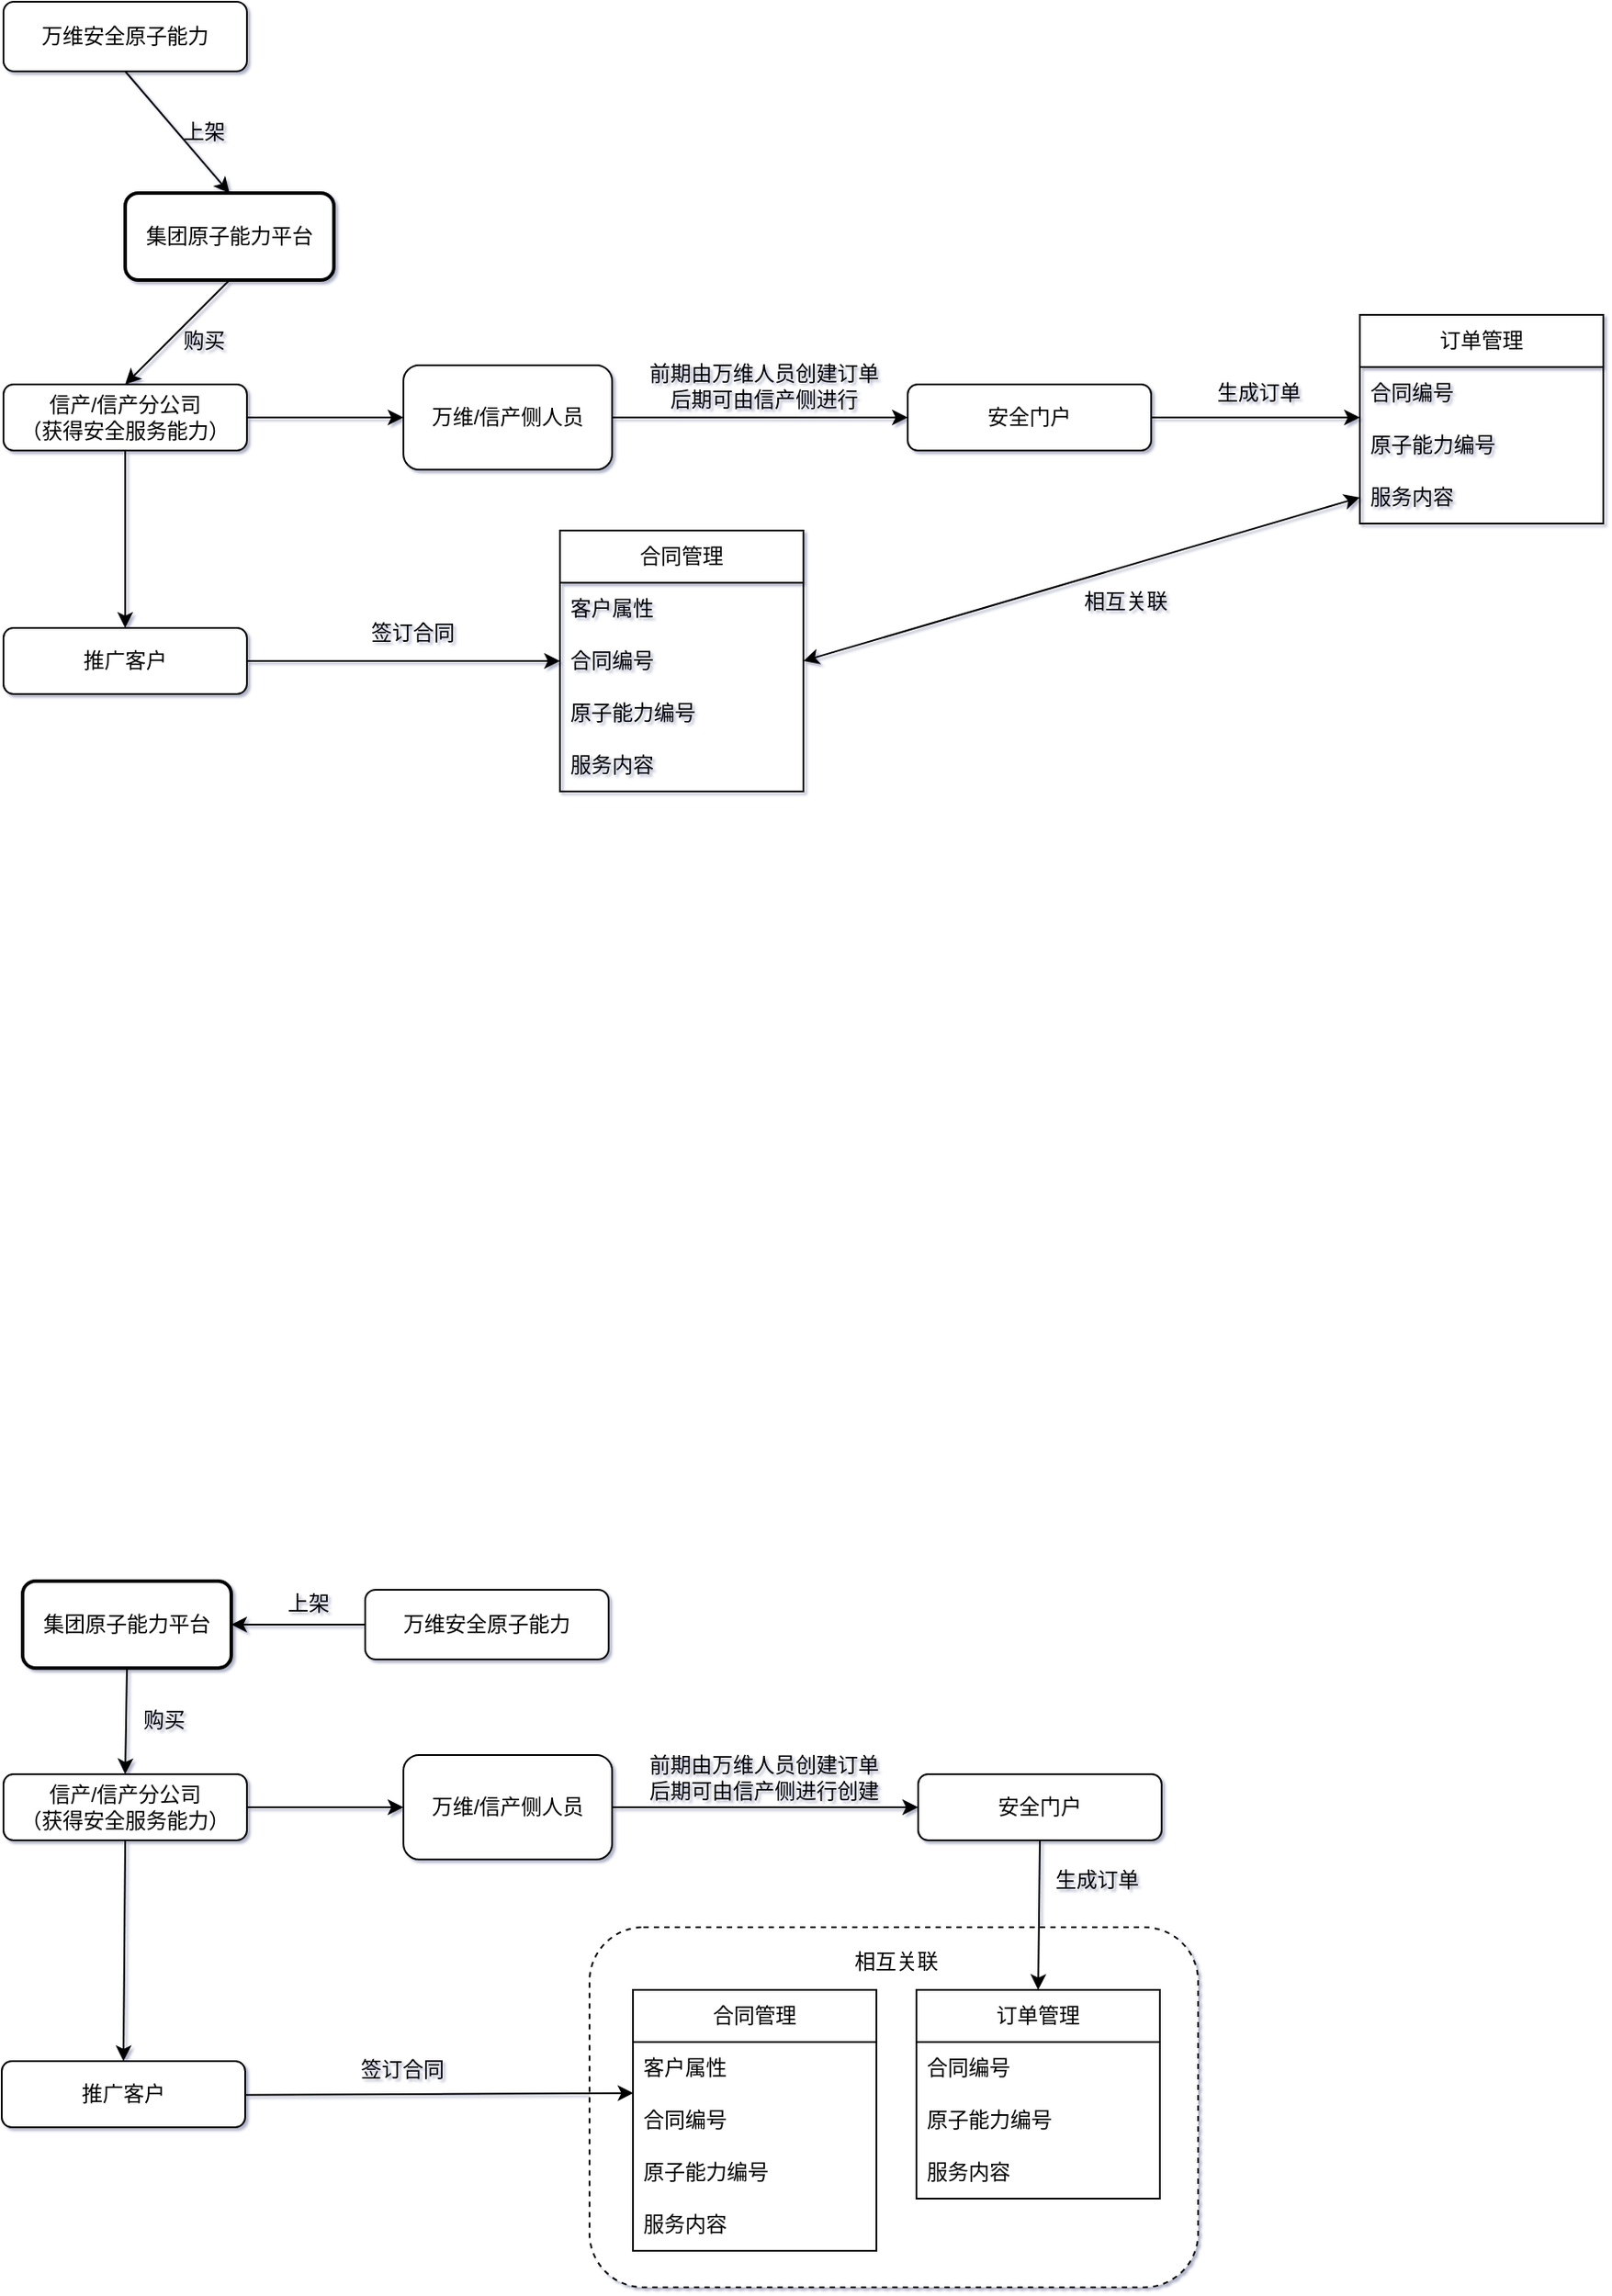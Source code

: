 <mxfile version="21.3.2" type="github">
  <diagram name="第 1 页" id="69bavuT4Y6ZkjZBTgYTI">
    <mxGraphModel dx="1290" dy="575" grid="0" gridSize="10" guides="0" tooltips="1" connect="1" arrows="1" fold="1" page="1" pageScale="1" pageWidth="3300" pageHeight="4681" background="none" math="0" shadow="1">
      <root>
        <mxCell id="0" />
        <mxCell id="1" parent="0" />
        <mxCell id="oKS_MSQMzxRkG_n-hq2M-1" value="集团原子能力平台" style="rounded=1;whiteSpace=wrap;html=1;strokeWidth=2;strokeColor=default;gradientColor=none;fillStyle=auto;" vertex="1" parent="1">
          <mxGeometry x="160" y="170" width="120" height="50" as="geometry" />
        </mxCell>
        <mxCell id="oKS_MSQMzxRkG_n-hq2M-2" value="万维安全原子能力" style="rounded=1;whiteSpace=wrap;html=1;" vertex="1" parent="1">
          <mxGeometry x="90" y="60" width="140" height="40" as="geometry" />
        </mxCell>
        <mxCell id="oKS_MSQMzxRkG_n-hq2M-4" value="" style="endArrow=classic;html=1;rounded=0;entryX=0.5;entryY=0;entryDx=0;entryDy=0;exitX=0.5;exitY=1;exitDx=0;exitDy=0;" edge="1" parent="1" source="oKS_MSQMzxRkG_n-hq2M-2" target="oKS_MSQMzxRkG_n-hq2M-1">
          <mxGeometry width="50" height="50" relative="1" as="geometry">
            <mxPoint x="410" y="240" as="sourcePoint" />
            <mxPoint x="460" y="190" as="targetPoint" />
          </mxGeometry>
        </mxCell>
        <mxCell id="oKS_MSQMzxRkG_n-hq2M-5" value="上架" style="text;html=1;align=center;verticalAlign=middle;resizable=0;points=[];autosize=1;strokeColor=none;fillColor=none;" vertex="1" parent="1">
          <mxGeometry x="180" y="120" width="50" height="30" as="geometry" />
        </mxCell>
        <mxCell id="oKS_MSQMzxRkG_n-hq2M-7" value="信产/信产分公司&lt;br&gt;（获得安全服务能力）" style="rounded=1;whiteSpace=wrap;html=1;" vertex="1" parent="1">
          <mxGeometry x="90" y="280" width="140" height="38" as="geometry" />
        </mxCell>
        <mxCell id="oKS_MSQMzxRkG_n-hq2M-8" value="" style="endArrow=classic;html=1;rounded=0;entryX=0.5;entryY=0;entryDx=0;entryDy=0;exitX=0.5;exitY=1;exitDx=0;exitDy=0;" edge="1" parent="1" source="oKS_MSQMzxRkG_n-hq2M-1" target="oKS_MSQMzxRkG_n-hq2M-7">
          <mxGeometry width="50" height="50" relative="1" as="geometry">
            <mxPoint x="410" y="240" as="sourcePoint" />
            <mxPoint x="460" y="190" as="targetPoint" />
          </mxGeometry>
        </mxCell>
        <mxCell id="oKS_MSQMzxRkG_n-hq2M-9" value="购买" style="text;html=1;align=center;verticalAlign=middle;resizable=0;points=[];autosize=1;strokeColor=none;fillColor=none;" vertex="1" parent="1">
          <mxGeometry x="180" y="240" width="50" height="30" as="geometry" />
        </mxCell>
        <mxCell id="oKS_MSQMzxRkG_n-hq2M-13" value="安全门户" style="rounded=1;whiteSpace=wrap;html=1;" vertex="1" parent="1">
          <mxGeometry x="610" y="280" width="140" height="38" as="geometry" />
        </mxCell>
        <mxCell id="oKS_MSQMzxRkG_n-hq2M-16" value="万维/信产侧人员" style="rounded=1;whiteSpace=wrap;html=1;" vertex="1" parent="1">
          <mxGeometry x="320" y="269" width="120" height="60" as="geometry" />
        </mxCell>
        <mxCell id="oKS_MSQMzxRkG_n-hq2M-17" value="" style="endArrow=classic;html=1;rounded=0;entryX=0;entryY=0.5;entryDx=0;entryDy=0;exitX=1;exitY=0.5;exitDx=0;exitDy=0;" edge="1" parent="1" source="oKS_MSQMzxRkG_n-hq2M-16" target="oKS_MSQMzxRkG_n-hq2M-13">
          <mxGeometry width="50" height="50" relative="1" as="geometry">
            <mxPoint x="470" y="311" as="sourcePoint" />
            <mxPoint x="520" y="261" as="targetPoint" />
          </mxGeometry>
        </mxCell>
        <mxCell id="oKS_MSQMzxRkG_n-hq2M-18" value="前期由万维人员创建订单&lt;br style=&quot;border-color: var(--border-color);&quot;&gt;&lt;span style=&quot;&quot;&gt;后期可由信产侧进行&lt;/span&gt;" style="text;html=1;align=center;verticalAlign=middle;resizable=0;points=[];autosize=1;strokeColor=none;fillColor=none;" vertex="1" parent="1">
          <mxGeometry x="447" y="261" width="160" height="40" as="geometry" />
        </mxCell>
        <mxCell id="oKS_MSQMzxRkG_n-hq2M-23" value="推广客户" style="rounded=1;whiteSpace=wrap;html=1;" vertex="1" parent="1">
          <mxGeometry x="90" y="420" width="140" height="38" as="geometry" />
        </mxCell>
        <mxCell id="oKS_MSQMzxRkG_n-hq2M-24" value="" style="endArrow=classic;html=1;rounded=0;entryX=0.5;entryY=0;entryDx=0;entryDy=0;exitX=0.5;exitY=1;exitDx=0;exitDy=0;" edge="1" parent="1" source="oKS_MSQMzxRkG_n-hq2M-7" target="oKS_MSQMzxRkG_n-hq2M-23">
          <mxGeometry width="50" height="50" relative="1" as="geometry">
            <mxPoint x="370" y="310" as="sourcePoint" />
            <mxPoint x="420" y="260" as="targetPoint" />
          </mxGeometry>
        </mxCell>
        <mxCell id="oKS_MSQMzxRkG_n-hq2M-25" value="" style="endArrow=classic;html=1;rounded=0;entryX=0;entryY=0.5;entryDx=0;entryDy=0;exitX=1;exitY=0.5;exitDx=0;exitDy=0;" edge="1" parent="1" source="oKS_MSQMzxRkG_n-hq2M-23" target="oKS_MSQMzxRkG_n-hq2M-27">
          <mxGeometry width="50" height="50" relative="1" as="geometry">
            <mxPoint x="420" y="350" as="sourcePoint" />
            <mxPoint x="420" y="440" as="targetPoint" />
          </mxGeometry>
        </mxCell>
        <mxCell id="oKS_MSQMzxRkG_n-hq2M-26" value="合同管理" style="swimlane;fontStyle=0;childLayout=stackLayout;horizontal=1;startSize=30;horizontalStack=0;resizeParent=1;resizeParentMax=0;resizeLast=0;collapsible=1;marginBottom=0;whiteSpace=wrap;html=1;" vertex="1" parent="1">
          <mxGeometry x="410" y="364" width="140" height="150" as="geometry" />
        </mxCell>
        <mxCell id="oKS_MSQMzxRkG_n-hq2M-46" value="客户属性" style="text;strokeColor=none;fillColor=none;align=left;verticalAlign=middle;spacingLeft=4;spacingRight=4;overflow=hidden;points=[[0,0.5],[1,0.5]];portConstraint=eastwest;rotatable=0;whiteSpace=wrap;html=1;" vertex="1" parent="oKS_MSQMzxRkG_n-hq2M-26">
          <mxGeometry y="30" width="140" height="30" as="geometry" />
        </mxCell>
        <mxCell id="oKS_MSQMzxRkG_n-hq2M-27" value="合同编号" style="text;strokeColor=none;fillColor=none;align=left;verticalAlign=middle;spacingLeft=4;spacingRight=4;overflow=hidden;points=[[0,0.5],[1,0.5]];portConstraint=eastwest;rotatable=0;whiteSpace=wrap;html=1;" vertex="1" parent="oKS_MSQMzxRkG_n-hq2M-26">
          <mxGeometry y="60" width="140" height="30" as="geometry" />
        </mxCell>
        <mxCell id="oKS_MSQMzxRkG_n-hq2M-28" value="原子能力编号" style="text;strokeColor=none;fillColor=none;align=left;verticalAlign=middle;spacingLeft=4;spacingRight=4;overflow=hidden;points=[[0,0.5],[1,0.5]];portConstraint=eastwest;rotatable=0;whiteSpace=wrap;html=1;" vertex="1" parent="oKS_MSQMzxRkG_n-hq2M-26">
          <mxGeometry y="90" width="140" height="30" as="geometry" />
        </mxCell>
        <mxCell id="oKS_MSQMzxRkG_n-hq2M-29" value="服务内容" style="text;strokeColor=none;fillColor=none;align=left;verticalAlign=middle;spacingLeft=4;spacingRight=4;overflow=hidden;points=[[0,0.5],[1,0.5]];portConstraint=eastwest;rotatable=0;whiteSpace=wrap;html=1;" vertex="1" parent="oKS_MSQMzxRkG_n-hq2M-26">
          <mxGeometry y="120" width="140" height="30" as="geometry" />
        </mxCell>
        <mxCell id="oKS_MSQMzxRkG_n-hq2M-30" value="签订合同" style="text;html=1;align=center;verticalAlign=middle;resizable=0;points=[];autosize=1;strokeColor=none;fillColor=none;" vertex="1" parent="1">
          <mxGeometry x="290" y="408" width="70" height="30" as="geometry" />
        </mxCell>
        <mxCell id="oKS_MSQMzxRkG_n-hq2M-32" value="" style="endArrow=classic;html=1;rounded=0;entryX=0;entryY=0.5;entryDx=0;entryDy=0;exitX=1;exitY=0.5;exitDx=0;exitDy=0;" edge="1" parent="1" source="oKS_MSQMzxRkG_n-hq2M-7" target="oKS_MSQMzxRkG_n-hq2M-16">
          <mxGeometry width="50" height="50" relative="1" as="geometry">
            <mxPoint x="540" y="310" as="sourcePoint" />
            <mxPoint x="590" y="260" as="targetPoint" />
          </mxGeometry>
        </mxCell>
        <mxCell id="oKS_MSQMzxRkG_n-hq2M-35" value="" style="endArrow=classic;html=1;rounded=0;entryX=0;entryY=0.5;entryDx=0;entryDy=0;exitX=1;exitY=0.5;exitDx=0;exitDy=0;" edge="1" parent="1" source="oKS_MSQMzxRkG_n-hq2M-13">
          <mxGeometry width="50" height="50" relative="1" as="geometry">
            <mxPoint x="800" y="310" as="sourcePoint" />
            <mxPoint x="870" y="299" as="targetPoint" />
          </mxGeometry>
        </mxCell>
        <mxCell id="oKS_MSQMzxRkG_n-hq2M-36" value="生成订单" style="text;html=1;strokeColor=none;fillColor=none;align=center;verticalAlign=middle;whiteSpace=wrap;rounded=0;" vertex="1" parent="1">
          <mxGeometry x="782" y="270" width="60" height="30" as="geometry" />
        </mxCell>
        <mxCell id="oKS_MSQMzxRkG_n-hq2M-38" value="" style="endArrow=classic;startArrow=classic;html=1;rounded=0;exitX=1;exitY=0.5;exitDx=0;exitDy=0;entryX=0;entryY=0.5;entryDx=0;entryDy=0;" edge="1" parent="1" source="oKS_MSQMzxRkG_n-hq2M-27" target="oKS_MSQMzxRkG_n-hq2M-44">
          <mxGeometry width="50" height="50" relative="1" as="geometry">
            <mxPoint x="730" y="310" as="sourcePoint" />
            <mxPoint x="940" y="440" as="targetPoint" />
          </mxGeometry>
        </mxCell>
        <mxCell id="oKS_MSQMzxRkG_n-hq2M-41" value="订单管理" style="swimlane;fontStyle=0;childLayout=stackLayout;horizontal=1;startSize=30;horizontalStack=0;resizeParent=1;resizeParentMax=0;resizeLast=0;collapsible=1;marginBottom=0;whiteSpace=wrap;html=1;" vertex="1" parent="1">
          <mxGeometry x="870" y="240" width="140" height="120" as="geometry" />
        </mxCell>
        <mxCell id="oKS_MSQMzxRkG_n-hq2M-42" value="合同编号" style="text;strokeColor=none;fillColor=none;align=left;verticalAlign=middle;spacingLeft=4;spacingRight=4;overflow=hidden;points=[[0,0.5],[1,0.5]];portConstraint=eastwest;rotatable=0;whiteSpace=wrap;html=1;" vertex="1" parent="oKS_MSQMzxRkG_n-hq2M-41">
          <mxGeometry y="30" width="140" height="30" as="geometry" />
        </mxCell>
        <mxCell id="oKS_MSQMzxRkG_n-hq2M-43" value="原子能力编号" style="text;strokeColor=none;fillColor=none;align=left;verticalAlign=middle;spacingLeft=4;spacingRight=4;overflow=hidden;points=[[0,0.5],[1,0.5]];portConstraint=eastwest;rotatable=0;whiteSpace=wrap;html=1;" vertex="1" parent="oKS_MSQMzxRkG_n-hq2M-41">
          <mxGeometry y="60" width="140" height="30" as="geometry" />
        </mxCell>
        <mxCell id="oKS_MSQMzxRkG_n-hq2M-44" value="服务内容" style="text;strokeColor=none;fillColor=none;align=left;verticalAlign=middle;spacingLeft=4;spacingRight=4;overflow=hidden;points=[[0,0.5],[1,0.5]];portConstraint=eastwest;rotatable=0;whiteSpace=wrap;html=1;" vertex="1" parent="oKS_MSQMzxRkG_n-hq2M-41">
          <mxGeometry y="90" width="140" height="30" as="geometry" />
        </mxCell>
        <mxCell id="oKS_MSQMzxRkG_n-hq2M-47" value="相互关联" style="text;html=1;align=center;verticalAlign=middle;resizable=0;points=[];autosize=1;strokeColor=none;fillColor=none;" vertex="1" parent="1">
          <mxGeometry x="700" y="390" width="70" height="30" as="geometry" />
        </mxCell>
        <mxCell id="oKS_MSQMzxRkG_n-hq2M-50" value="集团原子能力平台" style="rounded=1;whiteSpace=wrap;html=1;strokeWidth=2;strokeColor=default;gradientColor=none;fillStyle=auto;" vertex="1" parent="1">
          <mxGeometry x="101" y="968" width="120" height="50" as="geometry" />
        </mxCell>
        <mxCell id="oKS_MSQMzxRkG_n-hq2M-51" value="万维安全原子能力" style="rounded=1;whiteSpace=wrap;html=1;" vertex="1" parent="1">
          <mxGeometry x="298" y="973" width="140" height="40" as="geometry" />
        </mxCell>
        <mxCell id="oKS_MSQMzxRkG_n-hq2M-53" value="上架" style="text;html=1;align=center;verticalAlign=middle;resizable=0;points=[];autosize=1;strokeColor=none;fillColor=none;" vertex="1" parent="1">
          <mxGeometry x="240" y="966" width="50" height="30" as="geometry" />
        </mxCell>
        <mxCell id="oKS_MSQMzxRkG_n-hq2M-54" value="信产/信产分公司&lt;br&gt;（获得安全服务能力）" style="rounded=1;whiteSpace=wrap;html=1;" vertex="1" parent="1">
          <mxGeometry x="90" y="1079" width="140" height="38" as="geometry" />
        </mxCell>
        <mxCell id="oKS_MSQMzxRkG_n-hq2M-55" value="" style="endArrow=classic;html=1;rounded=0;entryX=0.5;entryY=0;entryDx=0;entryDy=0;exitX=0.5;exitY=1;exitDx=0;exitDy=0;" edge="1" parent="1" source="oKS_MSQMzxRkG_n-hq2M-50" target="oKS_MSQMzxRkG_n-hq2M-54">
          <mxGeometry width="50" height="50" relative="1" as="geometry">
            <mxPoint x="410" y="1039" as="sourcePoint" />
            <mxPoint x="460" y="989" as="targetPoint" />
          </mxGeometry>
        </mxCell>
        <mxCell id="oKS_MSQMzxRkG_n-hq2M-56" value="购买" style="text;html=1;align=center;verticalAlign=middle;resizable=0;points=[];autosize=1;strokeColor=none;fillColor=none;" vertex="1" parent="1">
          <mxGeometry x="157" y="1033" width="50" height="30" as="geometry" />
        </mxCell>
        <mxCell id="oKS_MSQMzxRkG_n-hq2M-57" value="安全门户" style="rounded=1;whiteSpace=wrap;html=1;" vertex="1" parent="1">
          <mxGeometry x="616" y="1079" width="140" height="38" as="geometry" />
        </mxCell>
        <mxCell id="oKS_MSQMzxRkG_n-hq2M-58" value="万维/信产侧人员" style="rounded=1;whiteSpace=wrap;html=1;" vertex="1" parent="1">
          <mxGeometry x="320" y="1068" width="120" height="60" as="geometry" />
        </mxCell>
        <mxCell id="oKS_MSQMzxRkG_n-hq2M-59" value="" style="endArrow=classic;html=1;rounded=0;entryX=0;entryY=0.5;entryDx=0;entryDy=0;exitX=1;exitY=0.5;exitDx=0;exitDy=0;" edge="1" parent="1" source="oKS_MSQMzxRkG_n-hq2M-58" target="oKS_MSQMzxRkG_n-hq2M-57">
          <mxGeometry width="50" height="50" relative="1" as="geometry">
            <mxPoint x="470" y="1110" as="sourcePoint" />
            <mxPoint x="520" y="1060" as="targetPoint" />
          </mxGeometry>
        </mxCell>
        <mxCell id="oKS_MSQMzxRkG_n-hq2M-60" value="前期由万维人员创建订单&lt;br style=&quot;border-color: var(--border-color);&quot;&gt;&lt;span style=&quot;&quot;&gt;后期可由信产侧进行创建&lt;/span&gt;" style="text;html=1;align=center;verticalAlign=middle;resizable=0;points=[];autosize=1;strokeColor=none;fillColor=none;" vertex="1" parent="1">
          <mxGeometry x="452" y="1060" width="150" height="41" as="geometry" />
        </mxCell>
        <mxCell id="oKS_MSQMzxRkG_n-hq2M-61" value="推广客户" style="rounded=1;whiteSpace=wrap;html=1;" vertex="1" parent="1">
          <mxGeometry x="89" y="1244" width="140" height="38" as="geometry" />
        </mxCell>
        <mxCell id="oKS_MSQMzxRkG_n-hq2M-62" value="" style="endArrow=classic;html=1;rounded=0;entryX=0.5;entryY=0;entryDx=0;entryDy=0;exitX=0.5;exitY=1;exitDx=0;exitDy=0;" edge="1" parent="1" source="oKS_MSQMzxRkG_n-hq2M-54" target="oKS_MSQMzxRkG_n-hq2M-61">
          <mxGeometry width="50" height="50" relative="1" as="geometry">
            <mxPoint x="370" y="1109" as="sourcePoint" />
            <mxPoint x="420" y="1059" as="targetPoint" />
          </mxGeometry>
        </mxCell>
        <mxCell id="oKS_MSQMzxRkG_n-hq2M-69" value="签订合同" style="text;html=1;align=center;verticalAlign=middle;resizable=0;points=[];autosize=1;strokeColor=none;fillColor=none;" vertex="1" parent="1">
          <mxGeometry x="284" y="1234" width="70" height="30" as="geometry" />
        </mxCell>
        <mxCell id="oKS_MSQMzxRkG_n-hq2M-70" value="" style="endArrow=classic;html=1;rounded=0;entryX=0;entryY=0.5;entryDx=0;entryDy=0;exitX=1;exitY=0.5;exitDx=0;exitDy=0;" edge="1" parent="1" source="oKS_MSQMzxRkG_n-hq2M-54" target="oKS_MSQMzxRkG_n-hq2M-58">
          <mxGeometry width="50" height="50" relative="1" as="geometry">
            <mxPoint x="540" y="1109" as="sourcePoint" />
            <mxPoint x="590" y="1059" as="targetPoint" />
          </mxGeometry>
        </mxCell>
        <mxCell id="oKS_MSQMzxRkG_n-hq2M-72" value="生成订单" style="text;html=1;strokeColor=none;fillColor=none;align=center;verticalAlign=middle;whiteSpace=wrap;rounded=0;" vertex="1" parent="1">
          <mxGeometry x="689" y="1125" width="60" height="30" as="geometry" />
        </mxCell>
        <mxCell id="oKS_MSQMzxRkG_n-hq2M-81" value="" style="rounded=1;whiteSpace=wrap;html=1;dashed=1;" vertex="1" parent="1">
          <mxGeometry x="427" y="1167" width="350" height="207" as="geometry" />
        </mxCell>
        <mxCell id="oKS_MSQMzxRkG_n-hq2M-64" value="合同管理" style="swimlane;fontStyle=0;childLayout=stackLayout;horizontal=1;startSize=30;horizontalStack=0;resizeParent=1;resizeParentMax=0;resizeLast=0;collapsible=1;marginBottom=0;whiteSpace=wrap;html=1;" vertex="1" parent="1">
          <mxGeometry x="452" y="1203" width="140" height="150" as="geometry" />
        </mxCell>
        <mxCell id="oKS_MSQMzxRkG_n-hq2M-65" value="客户属性" style="text;strokeColor=none;fillColor=none;align=left;verticalAlign=middle;spacingLeft=4;spacingRight=4;overflow=hidden;points=[[0,0.5],[1,0.5]];portConstraint=eastwest;rotatable=0;whiteSpace=wrap;html=1;" vertex="1" parent="oKS_MSQMzxRkG_n-hq2M-64">
          <mxGeometry y="30" width="140" height="30" as="geometry" />
        </mxCell>
        <mxCell id="oKS_MSQMzxRkG_n-hq2M-66" value="合同编号" style="text;strokeColor=none;fillColor=none;align=left;verticalAlign=middle;spacingLeft=4;spacingRight=4;overflow=hidden;points=[[0,0.5],[1,0.5]];portConstraint=eastwest;rotatable=0;whiteSpace=wrap;html=1;" vertex="1" parent="oKS_MSQMzxRkG_n-hq2M-64">
          <mxGeometry y="60" width="140" height="30" as="geometry" />
        </mxCell>
        <mxCell id="oKS_MSQMzxRkG_n-hq2M-67" value="原子能力编号" style="text;strokeColor=none;fillColor=none;align=left;verticalAlign=middle;spacingLeft=4;spacingRight=4;overflow=hidden;points=[[0,0.5],[1,0.5]];portConstraint=eastwest;rotatable=0;whiteSpace=wrap;html=1;" vertex="1" parent="oKS_MSQMzxRkG_n-hq2M-64">
          <mxGeometry y="90" width="140" height="30" as="geometry" />
        </mxCell>
        <mxCell id="oKS_MSQMzxRkG_n-hq2M-68" value="服务内容" style="text;strokeColor=none;fillColor=none;align=left;verticalAlign=middle;spacingLeft=4;spacingRight=4;overflow=hidden;points=[[0,0.5],[1,0.5]];portConstraint=eastwest;rotatable=0;whiteSpace=wrap;html=1;" vertex="1" parent="oKS_MSQMzxRkG_n-hq2M-64">
          <mxGeometry y="120" width="140" height="30" as="geometry" />
        </mxCell>
        <mxCell id="oKS_MSQMzxRkG_n-hq2M-74" value="订单管理" style="swimlane;fontStyle=0;childLayout=stackLayout;horizontal=1;startSize=30;horizontalStack=0;resizeParent=1;resizeParentMax=0;resizeLast=0;collapsible=1;marginBottom=0;whiteSpace=wrap;html=1;" vertex="1" parent="1">
          <mxGeometry x="615" y="1203" width="140" height="120" as="geometry" />
        </mxCell>
        <mxCell id="oKS_MSQMzxRkG_n-hq2M-75" value="合同编号" style="text;strokeColor=none;fillColor=none;align=left;verticalAlign=middle;spacingLeft=4;spacingRight=4;overflow=hidden;points=[[0,0.5],[1,0.5]];portConstraint=eastwest;rotatable=0;whiteSpace=wrap;html=1;" vertex="1" parent="oKS_MSQMzxRkG_n-hq2M-74">
          <mxGeometry y="30" width="140" height="30" as="geometry" />
        </mxCell>
        <mxCell id="oKS_MSQMzxRkG_n-hq2M-76" value="原子能力编号" style="text;strokeColor=none;fillColor=none;align=left;verticalAlign=middle;spacingLeft=4;spacingRight=4;overflow=hidden;points=[[0,0.5],[1,0.5]];portConstraint=eastwest;rotatable=0;whiteSpace=wrap;html=1;" vertex="1" parent="oKS_MSQMzxRkG_n-hq2M-74">
          <mxGeometry y="60" width="140" height="30" as="geometry" />
        </mxCell>
        <mxCell id="oKS_MSQMzxRkG_n-hq2M-77" value="服务内容" style="text;strokeColor=none;fillColor=none;align=left;verticalAlign=middle;spacingLeft=4;spacingRight=4;overflow=hidden;points=[[0,0.5],[1,0.5]];portConstraint=eastwest;rotatable=0;whiteSpace=wrap;html=1;" vertex="1" parent="oKS_MSQMzxRkG_n-hq2M-74">
          <mxGeometry y="90" width="140" height="30" as="geometry" />
        </mxCell>
        <mxCell id="oKS_MSQMzxRkG_n-hq2M-82" value="相互关联" style="text;html=1;align=center;verticalAlign=middle;resizable=0;points=[];autosize=1;strokeColor=none;fillColor=none;" vertex="1" parent="1">
          <mxGeometry x="570" y="1174" width="66" height="26" as="geometry" />
        </mxCell>
        <mxCell id="oKS_MSQMzxRkG_n-hq2M-86" value="" style="endArrow=classic;html=1;rounded=0;exitX=0.998;exitY=0.509;exitDx=0;exitDy=0;exitPerimeter=0;entryX=0.002;entryY=0.978;entryDx=0;entryDy=0;entryPerimeter=0;" edge="1" parent="1" source="oKS_MSQMzxRkG_n-hq2M-61" target="oKS_MSQMzxRkG_n-hq2M-65">
          <mxGeometry width="50" height="50" relative="1" as="geometry">
            <mxPoint x="385" y="1178" as="sourcePoint" />
            <mxPoint x="387" y="1286" as="targetPoint" />
          </mxGeometry>
        </mxCell>
        <mxCell id="oKS_MSQMzxRkG_n-hq2M-89" value="" style="endArrow=classic;html=1;rounded=0;entryX=1;entryY=0.5;entryDx=0;entryDy=0;exitX=0;exitY=0.5;exitDx=0;exitDy=0;" edge="1" parent="1" source="oKS_MSQMzxRkG_n-hq2M-51" target="oKS_MSQMzxRkG_n-hq2M-50">
          <mxGeometry width="50" height="50" relative="1" as="geometry">
            <mxPoint x="385" y="1012" as="sourcePoint" />
            <mxPoint x="435" y="962" as="targetPoint" />
          </mxGeometry>
        </mxCell>
        <mxCell id="oKS_MSQMzxRkG_n-hq2M-91" value="" style="endArrow=classic;html=1;rounded=0;entryX=0.5;entryY=0;entryDx=0;entryDy=0;exitX=0.5;exitY=1;exitDx=0;exitDy=0;" edge="1" parent="1" source="oKS_MSQMzxRkG_n-hq2M-57" target="oKS_MSQMzxRkG_n-hq2M-74">
          <mxGeometry width="50" height="50" relative="1" as="geometry">
            <mxPoint x="674" y="1178" as="sourcePoint" />
            <mxPoint x="724" y="1128" as="targetPoint" />
          </mxGeometry>
        </mxCell>
      </root>
    </mxGraphModel>
  </diagram>
</mxfile>
